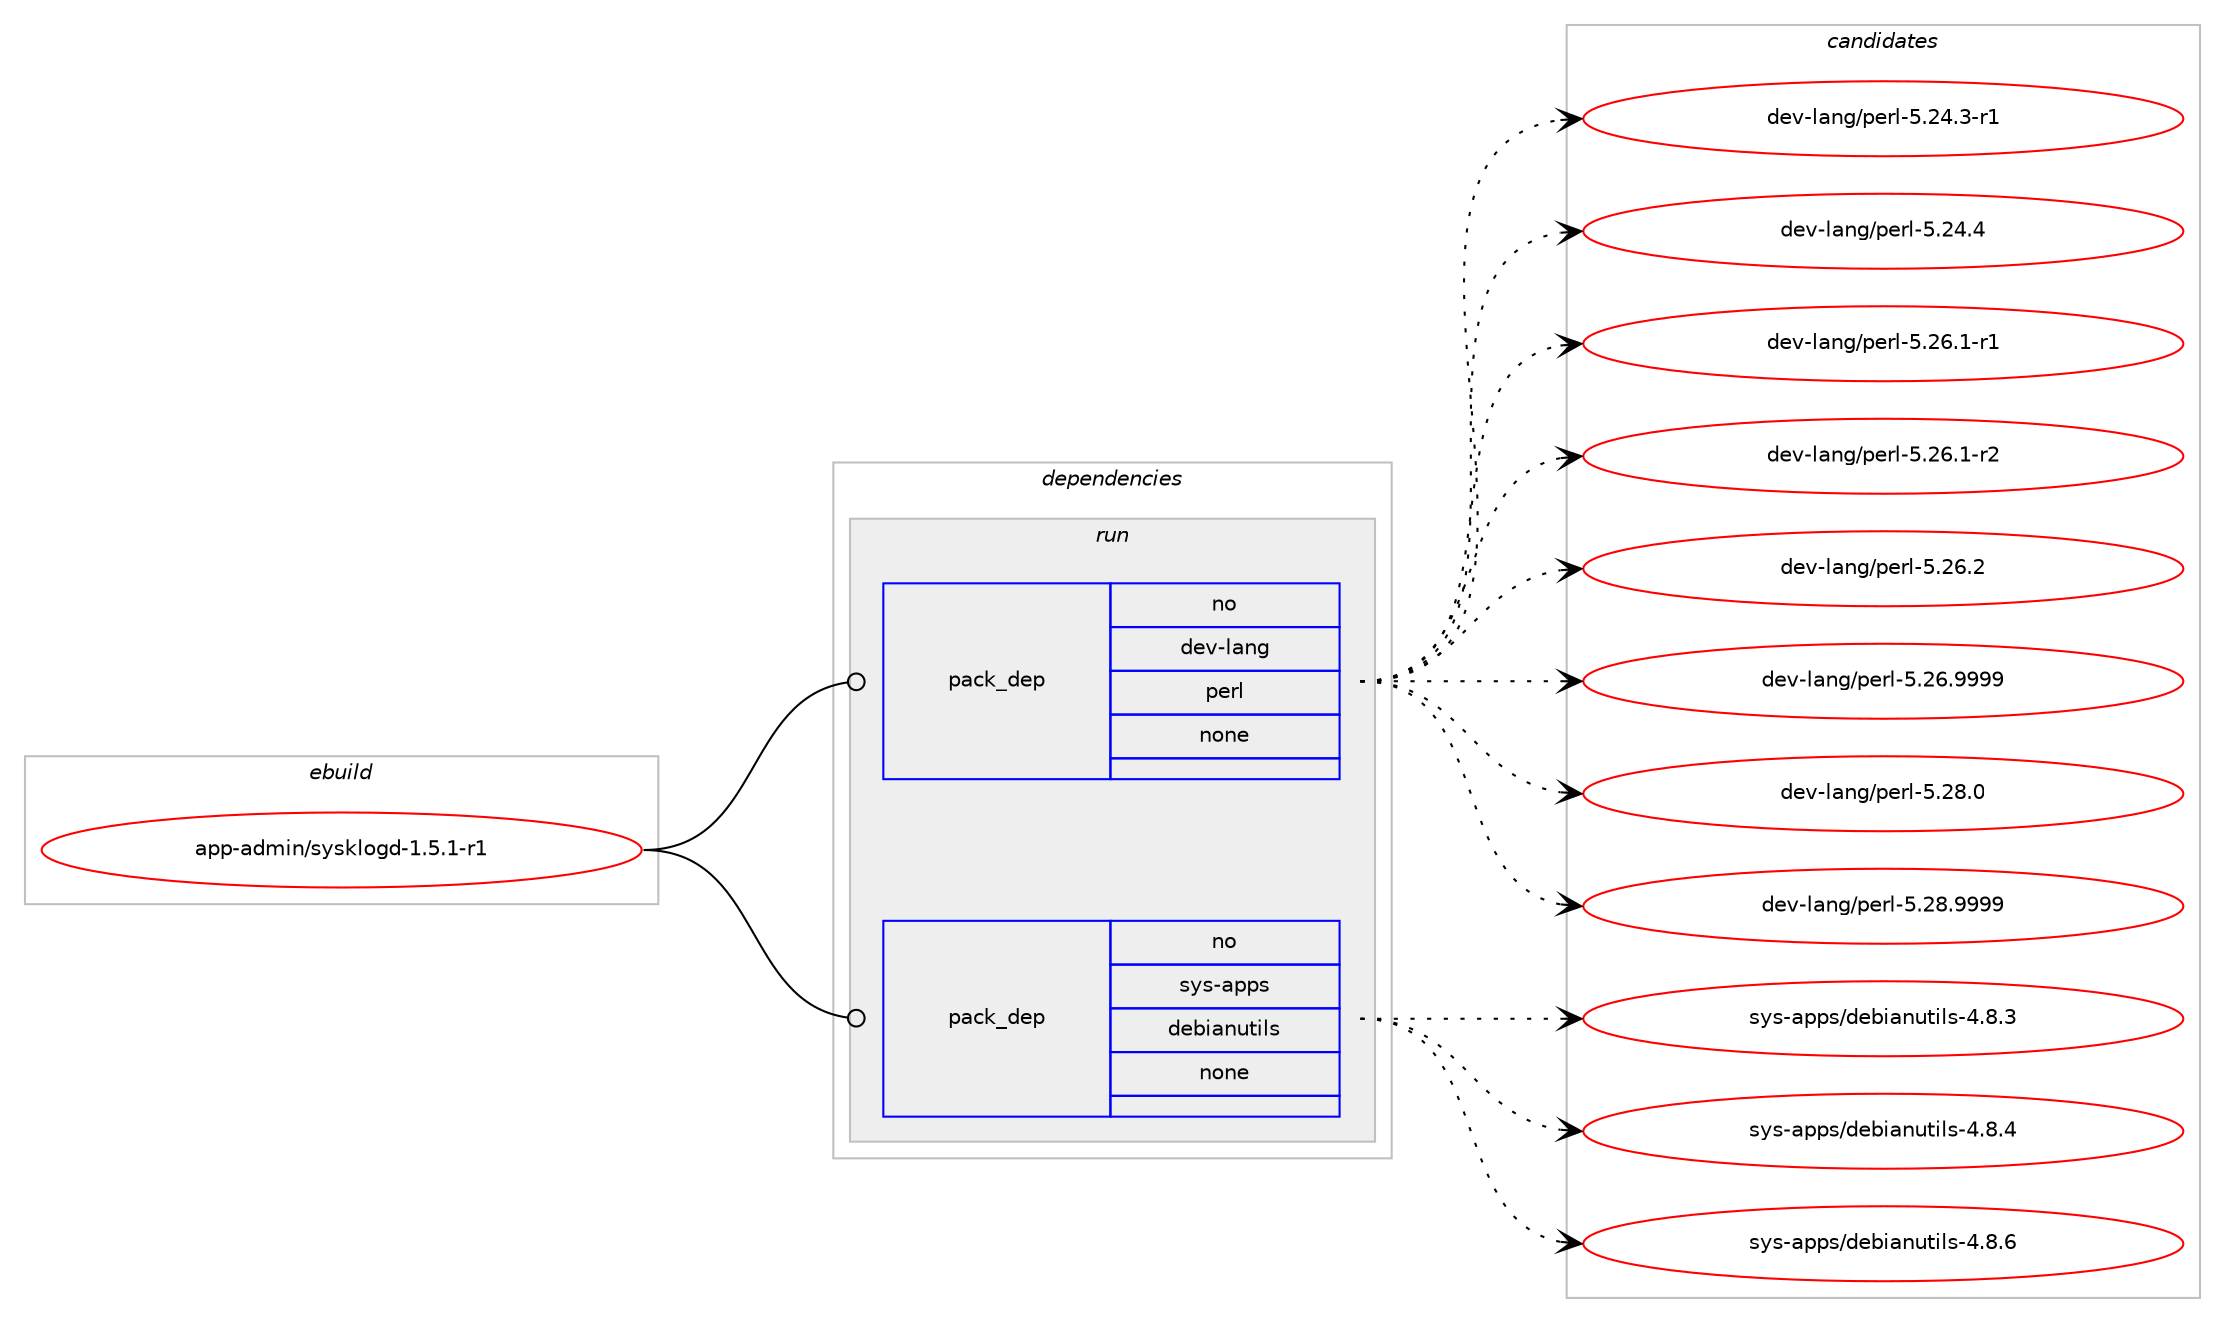 digraph prolog {

# *************
# Graph options
# *************

newrank=true;
concentrate=true;
compound=true;
graph [rankdir=LR,fontname=Helvetica,fontsize=10,ranksep=1.5];#, ranksep=2.5, nodesep=0.2];
edge  [arrowhead=vee];
node  [fontname=Helvetica,fontsize=10];

# **********
# The ebuild
# **********

subgraph cluster_leftcol {
color=gray;
rank=same;
label=<<i>ebuild</i>>;
id [label="app-admin/sysklogd-1.5.1-r1", color=red, width=4, href="../app-admin/sysklogd-1.5.1-r1.svg"];
}

# ****************
# The dependencies
# ****************

subgraph cluster_midcol {
color=gray;
label=<<i>dependencies</i>>;
subgraph cluster_compile {
fillcolor="#eeeeee";
style=filled;
label=<<i>compile</i>>;
}
subgraph cluster_compileandrun {
fillcolor="#eeeeee";
style=filled;
label=<<i>compile and run</i>>;
}
subgraph cluster_run {
fillcolor="#eeeeee";
style=filled;
label=<<i>run</i>>;
subgraph pack1288 {
dependency1566 [label=<<TABLE BORDER="0" CELLBORDER="1" CELLSPACING="0" CELLPADDING="4" WIDTH="220"><TR><TD ROWSPAN="6" CELLPADDING="30">pack_dep</TD></TR><TR><TD WIDTH="110">no</TD></TR><TR><TD>dev-lang</TD></TR><TR><TD>perl</TD></TR><TR><TD>none</TD></TR><TR><TD></TD></TR></TABLE>>, shape=none, color=blue];
}
id:e -> dependency1566:w [weight=20,style="solid",arrowhead="odot"];
subgraph pack1289 {
dependency1567 [label=<<TABLE BORDER="0" CELLBORDER="1" CELLSPACING="0" CELLPADDING="4" WIDTH="220"><TR><TD ROWSPAN="6" CELLPADDING="30">pack_dep</TD></TR><TR><TD WIDTH="110">no</TD></TR><TR><TD>sys-apps</TD></TR><TR><TD>debianutils</TD></TR><TR><TD>none</TD></TR><TR><TD></TD></TR></TABLE>>, shape=none, color=blue];
}
id:e -> dependency1567:w [weight=20,style="solid",arrowhead="odot"];
}
}

# **************
# The candidates
# **************

subgraph cluster_choices {
rank=same;
color=gray;
label=<<i>candidates</i>>;

subgraph choice1288 {
color=black;
nodesep=1;
choice100101118451089711010347112101114108455346505246514511449 [label="dev-lang/perl-5.24.3-r1", color=red, width=4,href="../dev-lang/perl-5.24.3-r1.svg"];
choice10010111845108971101034711210111410845534650524652 [label="dev-lang/perl-5.24.4", color=red, width=4,href="../dev-lang/perl-5.24.4.svg"];
choice100101118451089711010347112101114108455346505446494511449 [label="dev-lang/perl-5.26.1-r1", color=red, width=4,href="../dev-lang/perl-5.26.1-r1.svg"];
choice100101118451089711010347112101114108455346505446494511450 [label="dev-lang/perl-5.26.1-r2", color=red, width=4,href="../dev-lang/perl-5.26.1-r2.svg"];
choice10010111845108971101034711210111410845534650544650 [label="dev-lang/perl-5.26.2", color=red, width=4,href="../dev-lang/perl-5.26.2.svg"];
choice10010111845108971101034711210111410845534650544657575757 [label="dev-lang/perl-5.26.9999", color=red, width=4,href="../dev-lang/perl-5.26.9999.svg"];
choice10010111845108971101034711210111410845534650564648 [label="dev-lang/perl-5.28.0", color=red, width=4,href="../dev-lang/perl-5.28.0.svg"];
choice10010111845108971101034711210111410845534650564657575757 [label="dev-lang/perl-5.28.9999", color=red, width=4,href="../dev-lang/perl-5.28.9999.svg"];
dependency1566:e -> choice100101118451089711010347112101114108455346505246514511449:w [style=dotted,weight="100"];
dependency1566:e -> choice10010111845108971101034711210111410845534650524652:w [style=dotted,weight="100"];
dependency1566:e -> choice100101118451089711010347112101114108455346505446494511449:w [style=dotted,weight="100"];
dependency1566:e -> choice100101118451089711010347112101114108455346505446494511450:w [style=dotted,weight="100"];
dependency1566:e -> choice10010111845108971101034711210111410845534650544650:w [style=dotted,weight="100"];
dependency1566:e -> choice10010111845108971101034711210111410845534650544657575757:w [style=dotted,weight="100"];
dependency1566:e -> choice10010111845108971101034711210111410845534650564648:w [style=dotted,weight="100"];
dependency1566:e -> choice10010111845108971101034711210111410845534650564657575757:w [style=dotted,weight="100"];
}
subgraph choice1289 {
color=black;
nodesep=1;
choice1151211154597112112115471001019810597110117116105108115455246564651 [label="sys-apps/debianutils-4.8.3", color=red, width=4,href="../sys-apps/debianutils-4.8.3.svg"];
choice1151211154597112112115471001019810597110117116105108115455246564652 [label="sys-apps/debianutils-4.8.4", color=red, width=4,href="../sys-apps/debianutils-4.8.4.svg"];
choice1151211154597112112115471001019810597110117116105108115455246564654 [label="sys-apps/debianutils-4.8.6", color=red, width=4,href="../sys-apps/debianutils-4.8.6.svg"];
dependency1567:e -> choice1151211154597112112115471001019810597110117116105108115455246564651:w [style=dotted,weight="100"];
dependency1567:e -> choice1151211154597112112115471001019810597110117116105108115455246564652:w [style=dotted,weight="100"];
dependency1567:e -> choice1151211154597112112115471001019810597110117116105108115455246564654:w [style=dotted,weight="100"];
}
}

}
